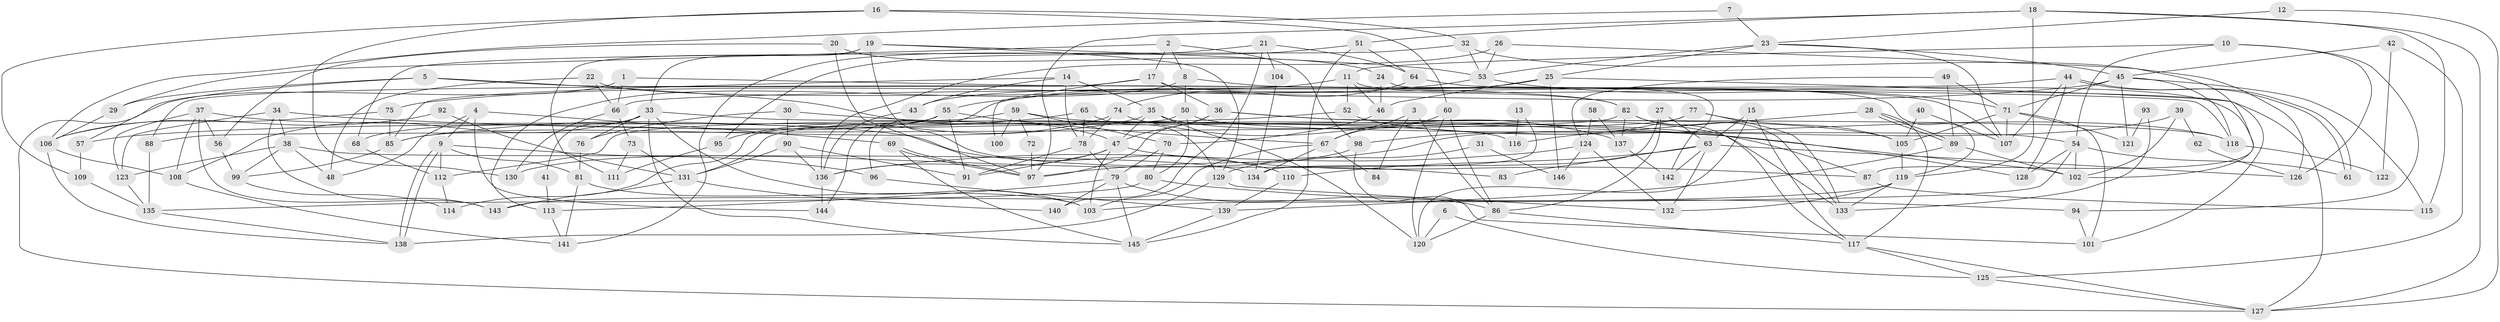// Generated by graph-tools (version 1.1) at 2025/52/03/09/25 04:52:05]
// undirected, 146 vertices, 292 edges
graph export_dot {
graph [start="1"]
  node [color=gray90,style=filled];
  1;
  2;
  3;
  4;
  5;
  6;
  7;
  8;
  9;
  10;
  11;
  12;
  13;
  14;
  15;
  16;
  17;
  18;
  19;
  20;
  21;
  22;
  23;
  24;
  25;
  26;
  27;
  28;
  29;
  30;
  31;
  32;
  33;
  34;
  35;
  36;
  37;
  38;
  39;
  40;
  41;
  42;
  43;
  44;
  45;
  46;
  47;
  48;
  49;
  50;
  51;
  52;
  53;
  54;
  55;
  56;
  57;
  58;
  59;
  60;
  61;
  62;
  63;
  64;
  65;
  66;
  67;
  68;
  69;
  70;
  71;
  72;
  73;
  74;
  75;
  76;
  77;
  78;
  79;
  80;
  81;
  82;
  83;
  84;
  85;
  86;
  87;
  88;
  89;
  90;
  91;
  92;
  93;
  94;
  95;
  96;
  97;
  98;
  99;
  100;
  101;
  102;
  103;
  104;
  105;
  106;
  107;
  108;
  109;
  110;
  111;
  112;
  113;
  114;
  115;
  116;
  117;
  118;
  119;
  120;
  121;
  122;
  123;
  124;
  125;
  126;
  127;
  128;
  129;
  130;
  131;
  132;
  133;
  134;
  135;
  136;
  137;
  138;
  139;
  140;
  141;
  142;
  143;
  144;
  145;
  146;
  1 -- 127;
  1 -- 118;
  1 -- 66;
  2 -- 8;
  2 -- 17;
  2 -- 29;
  2 -- 98;
  3 -- 86;
  3 -- 67;
  3 -- 84;
  4 -- 9;
  4 -- 69;
  4 -- 48;
  4 -- 144;
  5 -- 47;
  5 -- 57;
  5 -- 29;
  5 -- 82;
  6 -- 120;
  6 -- 125;
  7 -- 23;
  7 -- 106;
  8 -- 113;
  8 -- 107;
  8 -- 50;
  9 -- 138;
  9 -- 138;
  9 -- 81;
  9 -- 96;
  9 -- 112;
  10 -- 94;
  10 -- 126;
  10 -- 11;
  10 -- 54;
  11 -- 102;
  11 -- 43;
  11 -- 46;
  11 -- 52;
  12 -- 23;
  12 -- 127;
  13 -- 116;
  13 -- 134;
  14 -- 35;
  14 -- 85;
  14 -- 43;
  14 -- 78;
  15 -- 120;
  15 -- 63;
  15 -- 117;
  16 -- 130;
  16 -- 60;
  16 -- 32;
  16 -- 109;
  17 -- 88;
  17 -- 119;
  17 -- 36;
  17 -- 100;
  18 -- 119;
  18 -- 97;
  18 -- 51;
  18 -- 115;
  18 -- 127;
  19 -- 129;
  19 -- 111;
  19 -- 33;
  19 -- 53;
  19 -- 83;
  20 -- 24;
  20 -- 97;
  20 -- 56;
  21 -- 140;
  21 -- 64;
  21 -- 104;
  21 -- 141;
  22 -- 48;
  22 -- 82;
  22 -- 66;
  23 -- 107;
  23 -- 25;
  23 -- 45;
  23 -- 53;
  24 -- 142;
  24 -- 46;
  25 -- 46;
  25 -- 101;
  25 -- 96;
  25 -- 146;
  26 -- 136;
  26 -- 53;
  26 -- 87;
  27 -- 134;
  27 -- 86;
  27 -- 63;
  28 -- 89;
  28 -- 89;
  28 -- 117;
  28 -- 116;
  29 -- 106;
  30 -- 128;
  30 -- 90;
  30 -- 76;
  31 -- 129;
  31 -- 146;
  32 -- 53;
  32 -- 68;
  32 -- 126;
  33 -- 76;
  33 -- 41;
  33 -- 103;
  33 -- 108;
  33 -- 116;
  33 -- 145;
  34 -- 123;
  34 -- 102;
  34 -- 38;
  34 -- 143;
  35 -- 85;
  35 -- 47;
  35 -- 120;
  35 -- 133;
  36 -- 105;
  36 -- 47;
  36 -- 97;
  36 -- 118;
  37 -- 108;
  37 -- 143;
  37 -- 56;
  37 -- 110;
  37 -- 123;
  38 -- 99;
  38 -- 48;
  38 -- 123;
  38 -- 134;
  39 -- 97;
  39 -- 102;
  39 -- 62;
  40 -- 105;
  40 -- 107;
  41 -- 113;
  42 -- 125;
  42 -- 45;
  42 -- 122;
  43 -- 136;
  44 -- 61;
  44 -- 61;
  44 -- 66;
  44 -- 107;
  44 -- 128;
  45 -- 115;
  45 -- 71;
  45 -- 75;
  45 -- 118;
  45 -- 121;
  46 -- 70;
  47 -- 87;
  47 -- 91;
  47 -- 103;
  47 -- 136;
  49 -- 71;
  49 -- 124;
  49 -- 89;
  50 -- 54;
  50 -- 80;
  50 -- 114;
  51 -- 145;
  51 -- 64;
  51 -- 95;
  52 -- 118;
  52 -- 57;
  53 -- 55;
  53 -- 71;
  54 -- 103;
  54 -- 61;
  54 -- 102;
  54 -- 128;
  55 -- 144;
  55 -- 67;
  55 -- 68;
  55 -- 91;
  56 -- 99;
  57 -- 109;
  58 -- 137;
  58 -- 124;
  59 -- 70;
  59 -- 112;
  59 -- 72;
  59 -- 87;
  59 -- 100;
  60 -- 120;
  60 -- 67;
  60 -- 86;
  62 -- 126;
  63 -- 110;
  63 -- 83;
  63 -- 126;
  63 -- 132;
  63 -- 142;
  64 -- 127;
  64 -- 74;
  65 -- 85;
  65 -- 78;
  65 -- 129;
  66 -- 73;
  66 -- 130;
  67 -- 103;
  67 -- 84;
  67 -- 134;
  68 -- 112;
  69 -- 97;
  69 -- 97;
  69 -- 145;
  70 -- 80;
  70 -- 79;
  71 -- 101;
  71 -- 105;
  71 -- 107;
  71 -- 121;
  72 -- 97;
  73 -- 131;
  73 -- 111;
  74 -- 78;
  74 -- 95;
  74 -- 137;
  75 -- 106;
  75 -- 85;
  76 -- 81;
  77 -- 131;
  77 -- 133;
  77 -- 98;
  77 -- 105;
  78 -- 91;
  78 -- 79;
  79 -- 145;
  79 -- 86;
  79 -- 113;
  79 -- 140;
  80 -- 135;
  80 -- 94;
  81 -- 141;
  81 -- 103;
  82 -- 117;
  82 -- 88;
  82 -- 133;
  82 -- 137;
  85 -- 99;
  86 -- 117;
  86 -- 120;
  87 -- 115;
  88 -- 135;
  89 -- 102;
  89 -- 139;
  90 -- 136;
  90 -- 91;
  90 -- 131;
  92 -- 131;
  92 -- 106;
  93 -- 121;
  93 -- 133;
  94 -- 101;
  95 -- 111;
  96 -- 139;
  98 -- 101;
  98 -- 130;
  99 -- 114;
  104 -- 134;
  105 -- 119;
  106 -- 138;
  106 -- 108;
  108 -- 141;
  109 -- 135;
  110 -- 139;
  112 -- 114;
  113 -- 141;
  117 -- 125;
  117 -- 127;
  118 -- 122;
  119 -- 133;
  119 -- 132;
  119 -- 143;
  123 -- 135;
  124 -- 132;
  124 -- 136;
  124 -- 146;
  125 -- 127;
  129 -- 132;
  129 -- 138;
  131 -- 143;
  131 -- 140;
  135 -- 138;
  136 -- 144;
  137 -- 142;
  139 -- 145;
}
